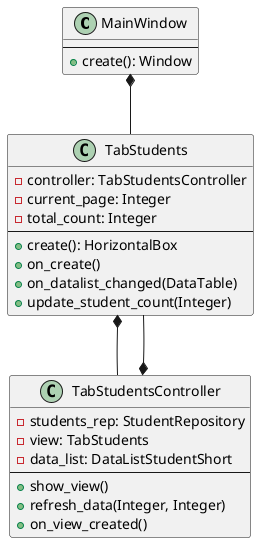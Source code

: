@startuml
'https://plantuml.com/class-diagram

MainWindow *-- TabStudents
TabStudents *-- TabStudentsController
TabStudentsController *-- TabStudents

class MainWindow {
    --
    +create(): Window
}

class TabStudents {
    -controller: TabStudentsController
    -current_page: Integer
    -total_count: Integer
    --
    +create(): HorizontalBox
    +on_create()
    +on_datalist_changed(DataTable)
    +update_student_count(Integer)
}

class TabStudentsController {
    -students_rep: StudentRepository
    -view: TabStudents
    -data_list: DataListStudentShort
    --
    +show_view()
    +refresh_data(Integer, Integer)
    +on_view_created()
}

@enduml